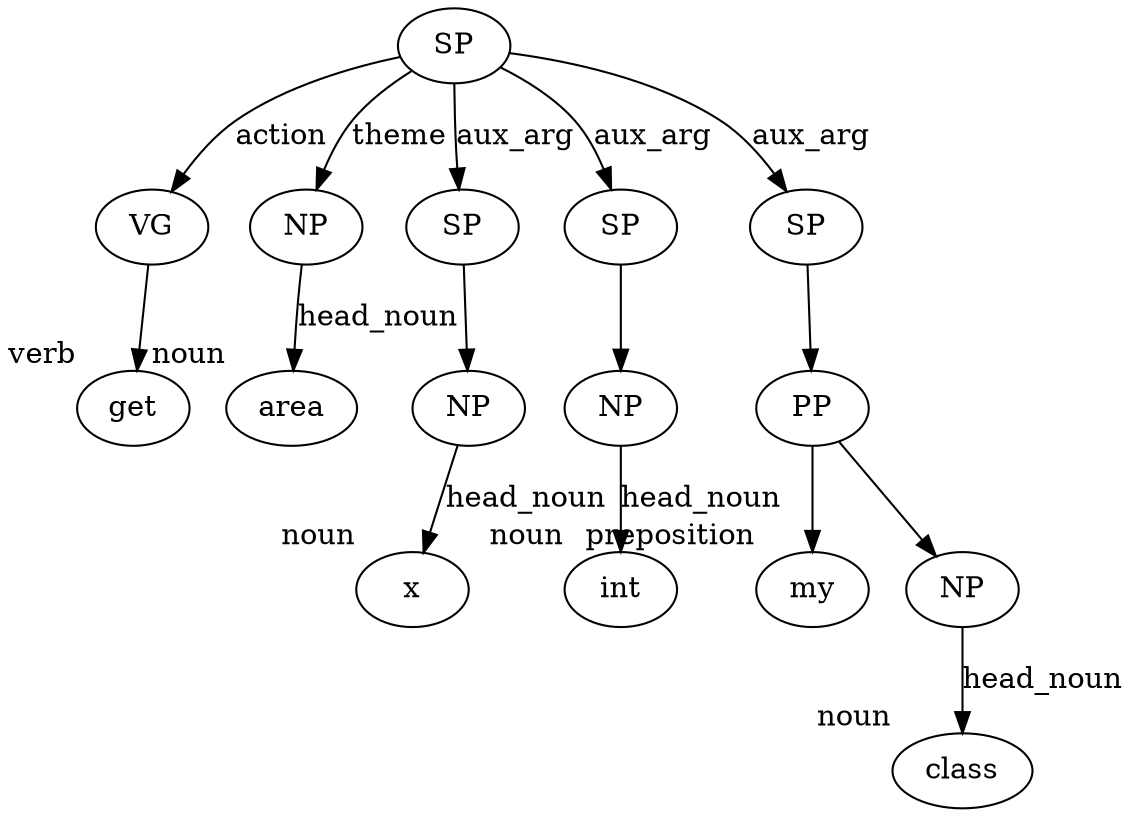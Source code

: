 digraph G {
	swum_phrase [label=SP]
	verb_group0 [label=VG]
	swum_phrase -> verb_group0 [label=action]
	verb1 [label=get xlabel=verb]
	verb_group0 -> verb1
	noun_phrase2 [label=NP]
	swum_phrase -> noun_phrase2 [label=theme]
	noun3 [label=area xlabel=noun]
	noun_phrase2 -> noun3 [label=head_noun]
	swum_phrase4 [label=SP]
	swum_phrase -> swum_phrase4 [label=aux_arg]
	noun_phrase5 [label=NP]
	swum_phrase4 -> noun_phrase5
	noun6 [label=x xlabel=noun]
	noun_phrase5 -> noun6 [label=head_noun]
	swum_phrase7 [label=SP]
	swum_phrase -> swum_phrase7 [label=aux_arg]
	noun_phrase8 [label=NP]
	swum_phrase7 -> noun_phrase8
	noun9 [label=int xlabel=noun]
	noun_phrase8 -> noun9 [label=head_noun]
	swum_phrase10 [label=SP]
	swum_phrase -> swum_phrase10 [label=aux_arg]
	prepositional_phrase11 [label=PP]
	swum_phrase10 -> prepositional_phrase11
	preposition12 [label=my xlabel=preposition]
	prepositional_phrase11 -> preposition12
	noun_phrase13 [label=NP]
	prepositional_phrase11 -> noun_phrase13
	noun14 [label=class xlabel=noun]
	noun_phrase13 -> noun14 [label=head_noun]
}
